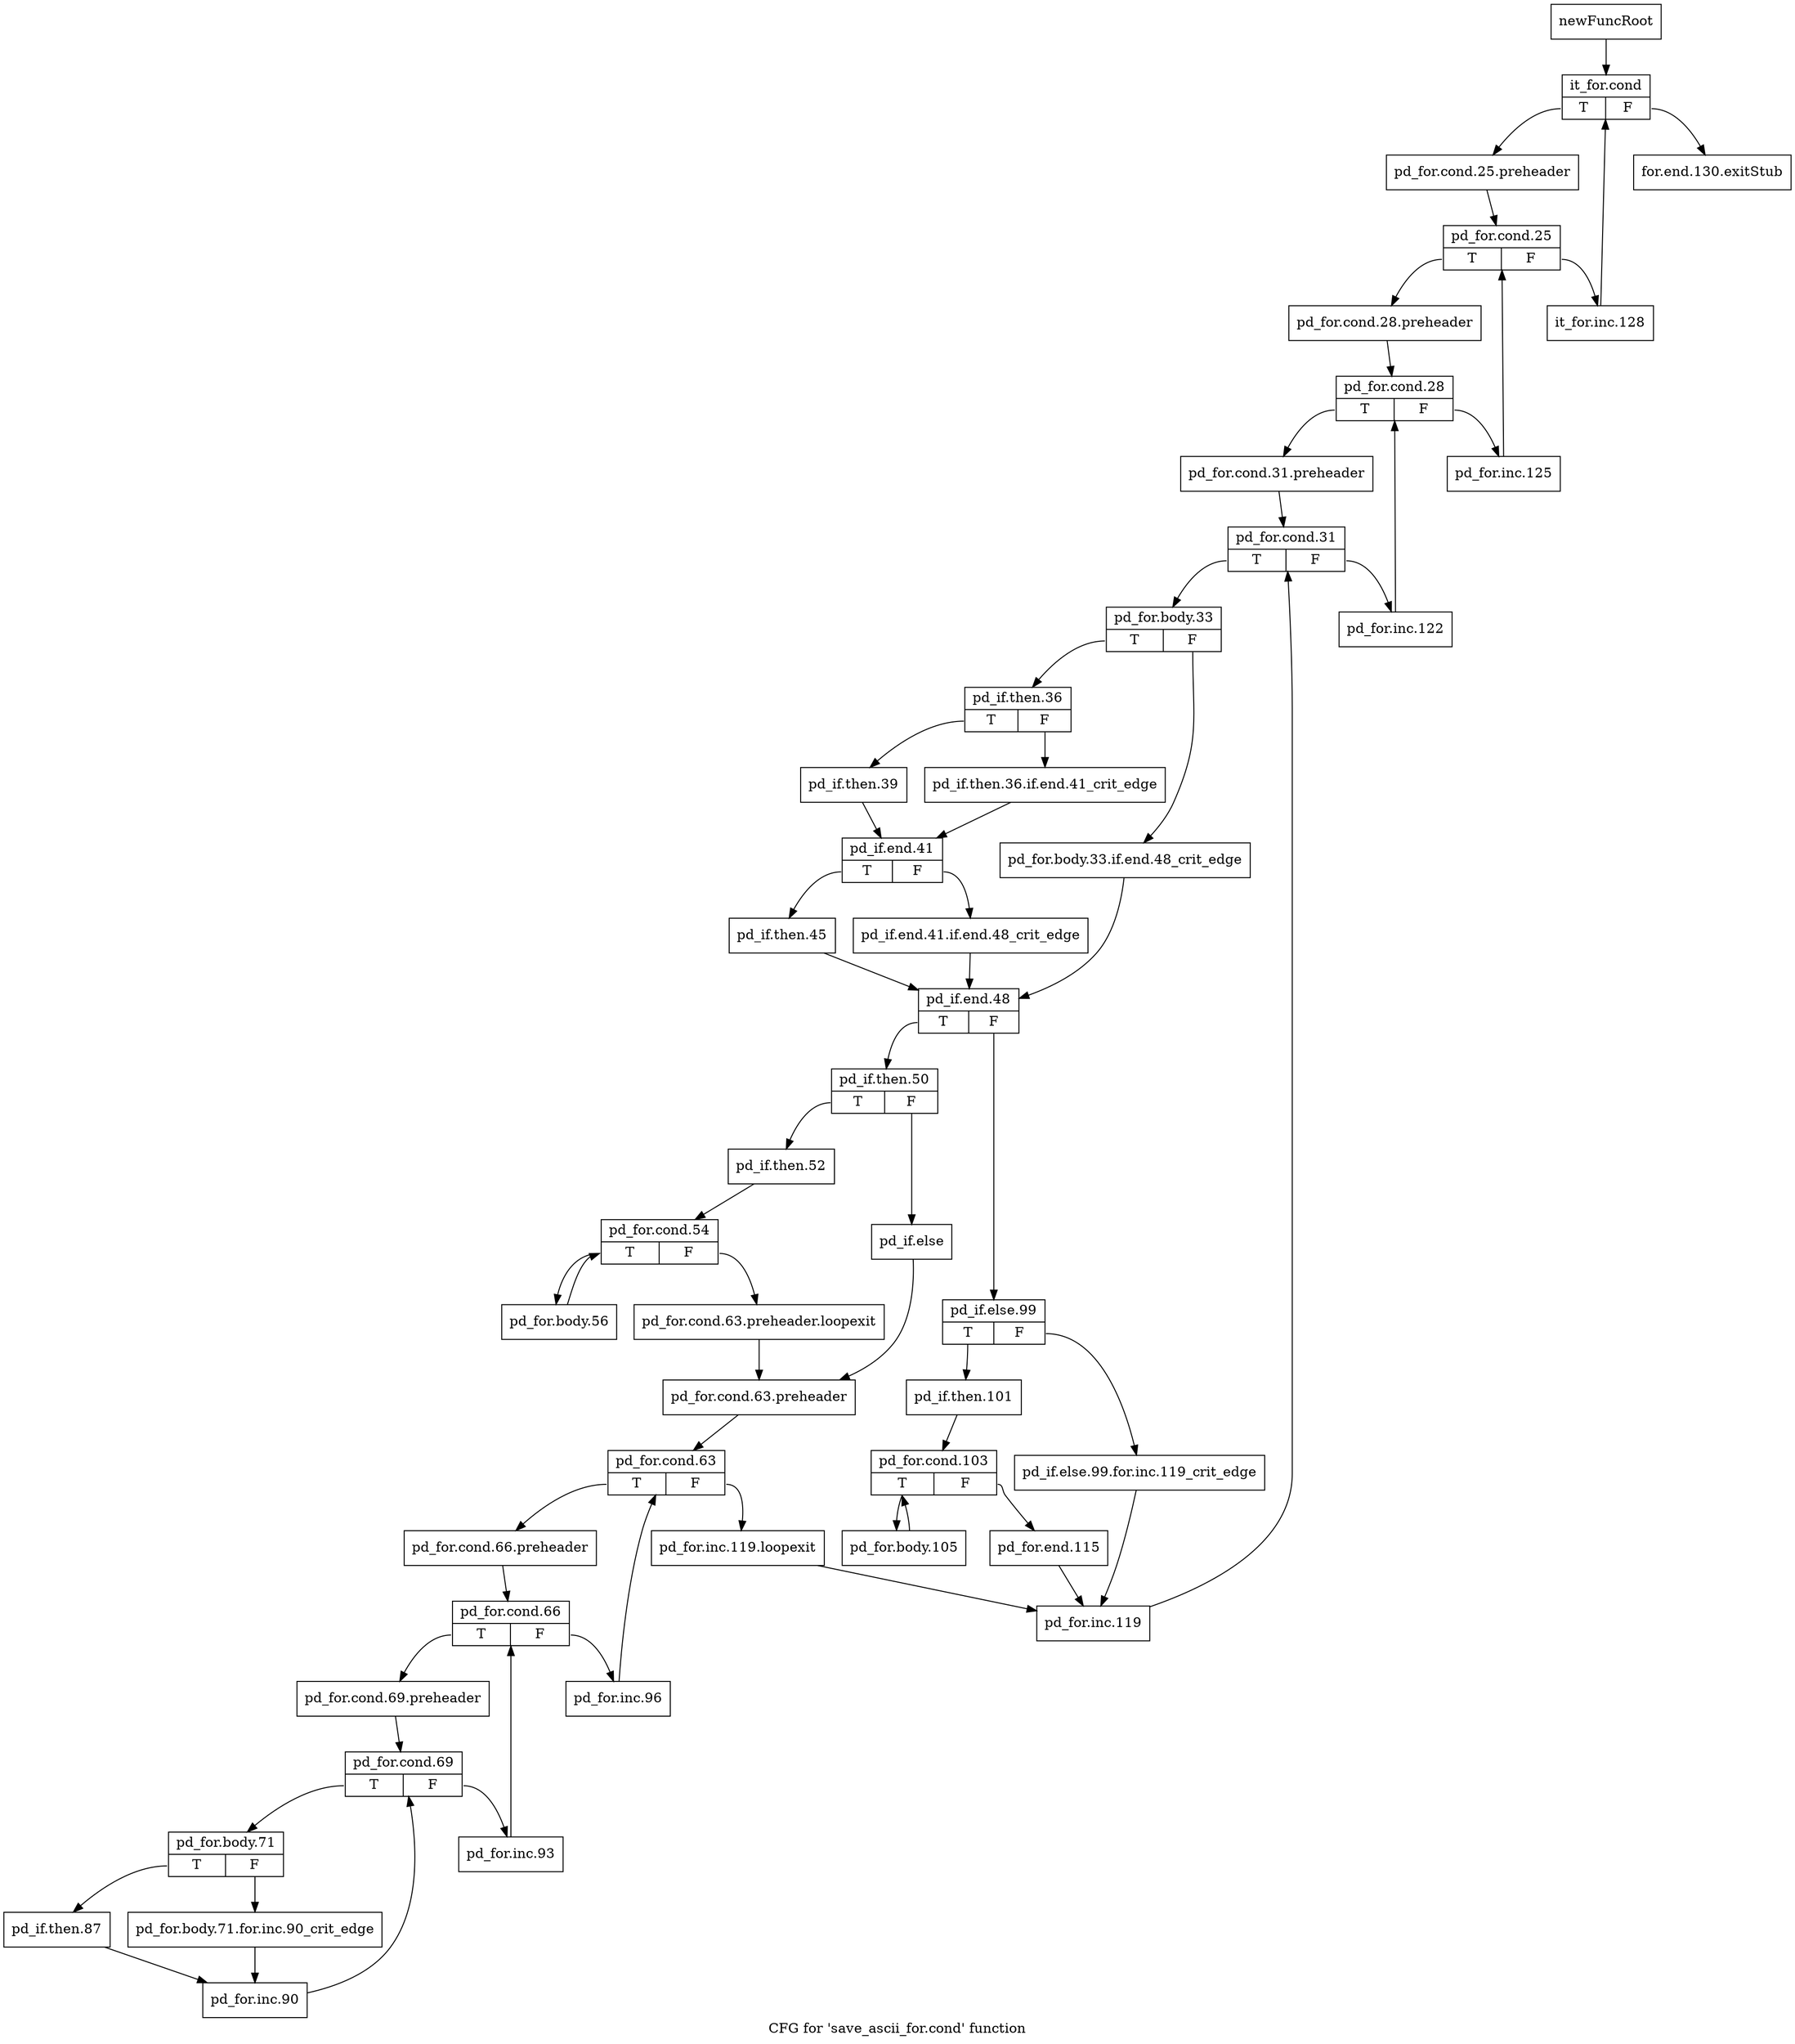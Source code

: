 digraph "CFG for 'save_ascii_for.cond' function" {
	label="CFG for 'save_ascii_for.cond' function";

	Node0x19e6bc0 [shape=record,label="{newFuncRoot}"];
	Node0x19e6bc0 -> Node0x19e6c60;
	Node0x19e6c10 [shape=record,label="{for.end.130.exitStub}"];
	Node0x19e6c60 [shape=record,label="{it_for.cond|{<s0>T|<s1>F}}"];
	Node0x19e6c60:s0 -> Node0x19e6cb0;
	Node0x19e6c60:s1 -> Node0x19e6c10;
	Node0x19e6cb0 [shape=record,label="{pd_for.cond.25.preheader}"];
	Node0x19e6cb0 -> Node0x19e6d00;
	Node0x19e6d00 [shape=record,label="{pd_for.cond.25|{<s0>T|<s1>F}}"];
	Node0x19e6d00:s0 -> Node0x19e6da0;
	Node0x19e6d00:s1 -> Node0x19e6d50;
	Node0x19e6d50 [shape=record,label="{it_for.inc.128}"];
	Node0x19e6d50 -> Node0x19e6c60;
	Node0x19e6da0 [shape=record,label="{pd_for.cond.28.preheader}"];
	Node0x19e6da0 -> Node0x19e6df0;
	Node0x19e6df0 [shape=record,label="{pd_for.cond.28|{<s0>T|<s1>F}}"];
	Node0x19e6df0:s0 -> Node0x19de730;
	Node0x19e6df0:s1 -> Node0x19de6e0;
	Node0x19de6e0 [shape=record,label="{pd_for.inc.125}"];
	Node0x19de6e0 -> Node0x19e6d00;
	Node0x19de730 [shape=record,label="{pd_for.cond.31.preheader}"];
	Node0x19de730 -> Node0x19e7ef0;
	Node0x19e7ef0 [shape=record,label="{pd_for.cond.31|{<s0>T|<s1>F}}"];
	Node0x19e7ef0:s0 -> Node0x19e7f90;
	Node0x19e7ef0:s1 -> Node0x19e7f40;
	Node0x19e7f40 [shape=record,label="{pd_for.inc.122}"];
	Node0x19e7f40 -> Node0x19e6df0;
	Node0x19e7f90 [shape=record,label="{pd_for.body.33|{<s0>T|<s1>F}}"];
	Node0x19e7f90:s0 -> Node0x19e8030;
	Node0x19e7f90:s1 -> Node0x19e7fe0;
	Node0x19e7fe0 [shape=record,label="{pd_for.body.33.if.end.48_crit_edge}"];
	Node0x19e7fe0 -> Node0x19e8210;
	Node0x19e8030 [shape=record,label="{pd_if.then.36|{<s0>T|<s1>F}}"];
	Node0x19e8030:s0 -> Node0x19e80d0;
	Node0x19e8030:s1 -> Node0x19e8080;
	Node0x19e8080 [shape=record,label="{pd_if.then.36.if.end.41_crit_edge}"];
	Node0x19e8080 -> Node0x19e8120;
	Node0x19e80d0 [shape=record,label="{pd_if.then.39}"];
	Node0x19e80d0 -> Node0x19e8120;
	Node0x19e8120 [shape=record,label="{pd_if.end.41|{<s0>T|<s1>F}}"];
	Node0x19e8120:s0 -> Node0x19e81c0;
	Node0x19e8120:s1 -> Node0x19e8170;
	Node0x19e8170 [shape=record,label="{pd_if.end.41.if.end.48_crit_edge}"];
	Node0x19e8170 -> Node0x19e8210;
	Node0x19e81c0 [shape=record,label="{pd_if.then.45}"];
	Node0x19e81c0 -> Node0x19e8210;
	Node0x19e8210 [shape=record,label="{pd_if.end.48|{<s0>T|<s1>F}}"];
	Node0x19e8210:s0 -> Node0x19e8440;
	Node0x19e8210:s1 -> Node0x19e8260;
	Node0x19e8260 [shape=record,label="{pd_if.else.99|{<s0>T|<s1>F}}"];
	Node0x19e8260:s0 -> Node0x19e8300;
	Node0x19e8260:s1 -> Node0x19e82b0;
	Node0x19e82b0 [shape=record,label="{pd_if.else.99.for.inc.119_crit_edge}"];
	Node0x19e82b0 -> Node0x19e86c0;
	Node0x19e8300 [shape=record,label="{pd_if.then.101}"];
	Node0x19e8300 -> Node0x19e8350;
	Node0x19e8350 [shape=record,label="{pd_for.cond.103|{<s0>T|<s1>F}}"];
	Node0x19e8350:s0 -> Node0x19e83f0;
	Node0x19e8350:s1 -> Node0x19e83a0;
	Node0x19e83a0 [shape=record,label="{pd_for.end.115}"];
	Node0x19e83a0 -> Node0x19e86c0;
	Node0x19e83f0 [shape=record,label="{pd_for.body.105}"];
	Node0x19e83f0 -> Node0x19e8350;
	Node0x19e8440 [shape=record,label="{pd_if.then.50|{<s0>T|<s1>F}}"];
	Node0x19e8440:s0 -> Node0x19e84e0;
	Node0x19e8440:s1 -> Node0x19e8490;
	Node0x19e8490 [shape=record,label="{pd_if.else}"];
	Node0x19e8490 -> Node0x19e85d0;
	Node0x19e84e0 [shape=record,label="{pd_if.then.52}"];
	Node0x19e84e0 -> Node0x19e8530;
	Node0x19e8530 [shape=record,label="{pd_for.cond.54|{<s0>T|<s1>F}}"];
	Node0x19e8530:s0 -> Node0x19e8a30;
	Node0x19e8530:s1 -> Node0x19e8580;
	Node0x19e8580 [shape=record,label="{pd_for.cond.63.preheader.loopexit}"];
	Node0x19e8580 -> Node0x19e85d0;
	Node0x19e85d0 [shape=record,label="{pd_for.cond.63.preheader}"];
	Node0x19e85d0 -> Node0x19e8620;
	Node0x19e8620 [shape=record,label="{pd_for.cond.63|{<s0>T|<s1>F}}"];
	Node0x19e8620:s0 -> Node0x19e8710;
	Node0x19e8620:s1 -> Node0x19e8670;
	Node0x19e8670 [shape=record,label="{pd_for.inc.119.loopexit}"];
	Node0x19e8670 -> Node0x19e86c0;
	Node0x19e86c0 [shape=record,label="{pd_for.inc.119}"];
	Node0x19e86c0 -> Node0x19e7ef0;
	Node0x19e8710 [shape=record,label="{pd_for.cond.66.preheader}"];
	Node0x19e8710 -> Node0x19e8760;
	Node0x19e8760 [shape=record,label="{pd_for.cond.66|{<s0>T|<s1>F}}"];
	Node0x19e8760:s0 -> Node0x19e8800;
	Node0x19e8760:s1 -> Node0x19e87b0;
	Node0x19e87b0 [shape=record,label="{pd_for.inc.96}"];
	Node0x19e87b0 -> Node0x19e8620;
	Node0x19e8800 [shape=record,label="{pd_for.cond.69.preheader}"];
	Node0x19e8800 -> Node0x19e8850;
	Node0x19e8850 [shape=record,label="{pd_for.cond.69|{<s0>T|<s1>F}}"];
	Node0x19e8850:s0 -> Node0x19e88f0;
	Node0x19e8850:s1 -> Node0x19e88a0;
	Node0x19e88a0 [shape=record,label="{pd_for.inc.93}"];
	Node0x19e88a0 -> Node0x19e8760;
	Node0x19e88f0 [shape=record,label="{pd_for.body.71|{<s0>T|<s1>F}}"];
	Node0x19e88f0:s0 -> Node0x19e8990;
	Node0x19e88f0:s1 -> Node0x19e8940;
	Node0x19e8940 [shape=record,label="{pd_for.body.71.for.inc.90_crit_edge}"];
	Node0x19e8940 -> Node0x19e89e0;
	Node0x19e8990 [shape=record,label="{pd_if.then.87}"];
	Node0x19e8990 -> Node0x19e89e0;
	Node0x19e89e0 [shape=record,label="{pd_for.inc.90}"];
	Node0x19e89e0 -> Node0x19e8850;
	Node0x19e8a30 [shape=record,label="{pd_for.body.56}"];
	Node0x19e8a30 -> Node0x19e8530;
}
